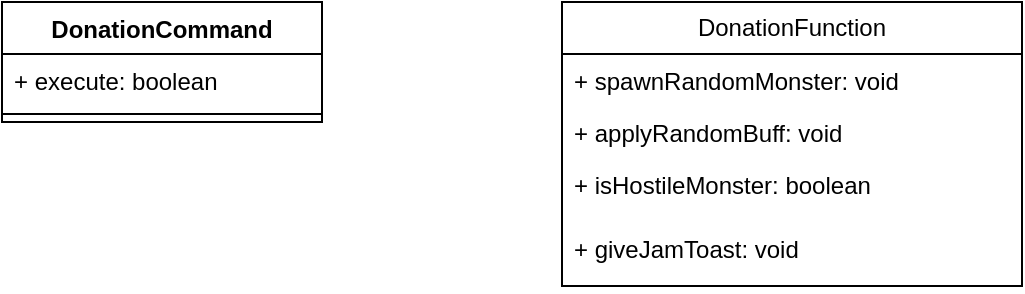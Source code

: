 <mxfile version="24.7.8">
  <diagram id="C5RBs43oDa-KdzZeNtuy" name="Page-1">
    <mxGraphModel dx="405" dy="271" grid="1" gridSize="10" guides="1" tooltips="1" connect="1" arrows="1" fold="1" page="1" pageScale="1" pageWidth="827" pageHeight="1169" math="0" shadow="0">
      <root>
        <mxCell id="WIyWlLk6GJQsqaUBKTNV-0" />
        <mxCell id="WIyWlLk6GJQsqaUBKTNV-1" parent="WIyWlLk6GJQsqaUBKTNV-0" />
        <mxCell id="xFcZWnfkXr_TBW4yCP41-0" value="DonationCommand&lt;div&gt;&lt;br&gt;&lt;/div&gt;" style="swimlane;fontStyle=1;align=center;verticalAlign=top;childLayout=stackLayout;horizontal=1;startSize=26;horizontalStack=0;resizeParent=1;resizeParentMax=0;resizeLast=0;collapsible=1;marginBottom=0;whiteSpace=wrap;html=1;" vertex="1" parent="WIyWlLk6GJQsqaUBKTNV-1">
          <mxGeometry x="210" y="220" width="160" height="60" as="geometry" />
        </mxCell>
        <mxCell id="xFcZWnfkXr_TBW4yCP41-1" value="+ execute: boolean" style="text;strokeColor=none;fillColor=none;align=left;verticalAlign=top;spacingLeft=4;spacingRight=4;overflow=hidden;rotatable=0;points=[[0,0.5],[1,0.5]];portConstraint=eastwest;whiteSpace=wrap;html=1;" vertex="1" parent="xFcZWnfkXr_TBW4yCP41-0">
          <mxGeometry y="26" width="160" height="26" as="geometry" />
        </mxCell>
        <mxCell id="xFcZWnfkXr_TBW4yCP41-2" value="" style="line;strokeWidth=1;fillColor=none;align=left;verticalAlign=middle;spacingTop=-1;spacingLeft=3;spacingRight=3;rotatable=0;labelPosition=right;points=[];portConstraint=eastwest;strokeColor=inherit;" vertex="1" parent="xFcZWnfkXr_TBW4yCP41-0">
          <mxGeometry y="52" width="160" height="8" as="geometry" />
        </mxCell>
        <mxCell id="xFcZWnfkXr_TBW4yCP41-11" value="DonationFunction" style="swimlane;fontStyle=0;childLayout=stackLayout;horizontal=1;startSize=26;fillColor=none;horizontalStack=0;resizeParent=1;resizeParentMax=0;resizeLast=0;collapsible=1;marginBottom=0;whiteSpace=wrap;html=1;" vertex="1" parent="WIyWlLk6GJQsqaUBKTNV-1">
          <mxGeometry x="490" y="220" width="230" height="142" as="geometry" />
        </mxCell>
        <mxCell id="xFcZWnfkXr_TBW4yCP41-12" value="+ spawnRandomMonster: void" style="text;strokeColor=none;fillColor=none;align=left;verticalAlign=top;spacingLeft=4;spacingRight=4;overflow=hidden;rotatable=0;points=[[0,0.5],[1,0.5]];portConstraint=eastwest;whiteSpace=wrap;html=1;" vertex="1" parent="xFcZWnfkXr_TBW4yCP41-11">
          <mxGeometry y="26" width="230" height="26" as="geometry" />
        </mxCell>
        <mxCell id="xFcZWnfkXr_TBW4yCP41-13" value="+ applyRandomBuff: void" style="text;strokeColor=none;fillColor=none;align=left;verticalAlign=top;spacingLeft=4;spacingRight=4;overflow=hidden;rotatable=0;points=[[0,0.5],[1,0.5]];portConstraint=eastwest;whiteSpace=wrap;html=1;" vertex="1" parent="xFcZWnfkXr_TBW4yCP41-11">
          <mxGeometry y="52" width="230" height="26" as="geometry" />
        </mxCell>
        <mxCell id="xFcZWnfkXr_TBW4yCP41-14" value="+ isHostileMonster: boolean" style="text;strokeColor=none;fillColor=none;align=left;verticalAlign=top;spacingLeft=4;spacingRight=4;overflow=hidden;rotatable=0;points=[[0,0.5],[1,0.5]];portConstraint=eastwest;whiteSpace=wrap;html=1;" vertex="1" parent="xFcZWnfkXr_TBW4yCP41-11">
          <mxGeometry y="78" width="230" height="32" as="geometry" />
        </mxCell>
        <mxCell id="xFcZWnfkXr_TBW4yCP41-15" value="+ giveJamToast: void" style="text;strokeColor=none;fillColor=none;align=left;verticalAlign=top;spacingLeft=4;spacingRight=4;overflow=hidden;rotatable=0;points=[[0,0.5],[1,0.5]];portConstraint=eastwest;whiteSpace=wrap;html=1;" vertex="1" parent="xFcZWnfkXr_TBW4yCP41-11">
          <mxGeometry y="110" width="230" height="32" as="geometry" />
        </mxCell>
      </root>
    </mxGraphModel>
  </diagram>
</mxfile>
